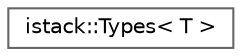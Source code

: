 digraph "类继承关系图"
{
 // LATEX_PDF_SIZE
  bgcolor="transparent";
  edge [fontname=Helvetica,fontsize=10,labelfontname=Helvetica,labelfontsize=10];
  node [fontname=Helvetica,fontsize=10,shape=box,height=0.2,width=0.4];
  rankdir="LR";
  Node0 [id="Node000000",label="istack::Types\< T \>",height=0.2,width=0.4,color="grey40", fillcolor="white", style="filled",URL="$structistack_1_1_types.html",tooltip=" "];
}
